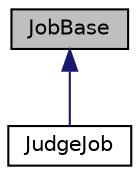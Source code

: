 digraph "JobBase"
{
 // LATEX_PDF_SIZE
  edge [fontname="Helvetica",fontsize="10",labelfontname="Helvetica",labelfontsize="10"];
  node [fontname="Helvetica",fontsize="10",shape=record];
  Node0 [label="JobBase",height=0.2,width=0.4,color="black", fillcolor="grey75", style="filled", fontcolor="black",tooltip="JudgeJob 与 UpdateJob 的基类， 存有 Job的基本信息，并规定了所有 Job 必须遵循的函数接口。"];
  Node0 -> Node1 [dir="back",color="midnightblue",fontsize="10",style="solid",fontname="Helvetica"];
  Node1 [label="JudgeJob",height=0.2,width=0.4,color="black", fillcolor="white", style="filled",URL="$class_judge_job.html",tooltip="JobBase 的子类，用于实现提交代码的判题功能。"];
}
